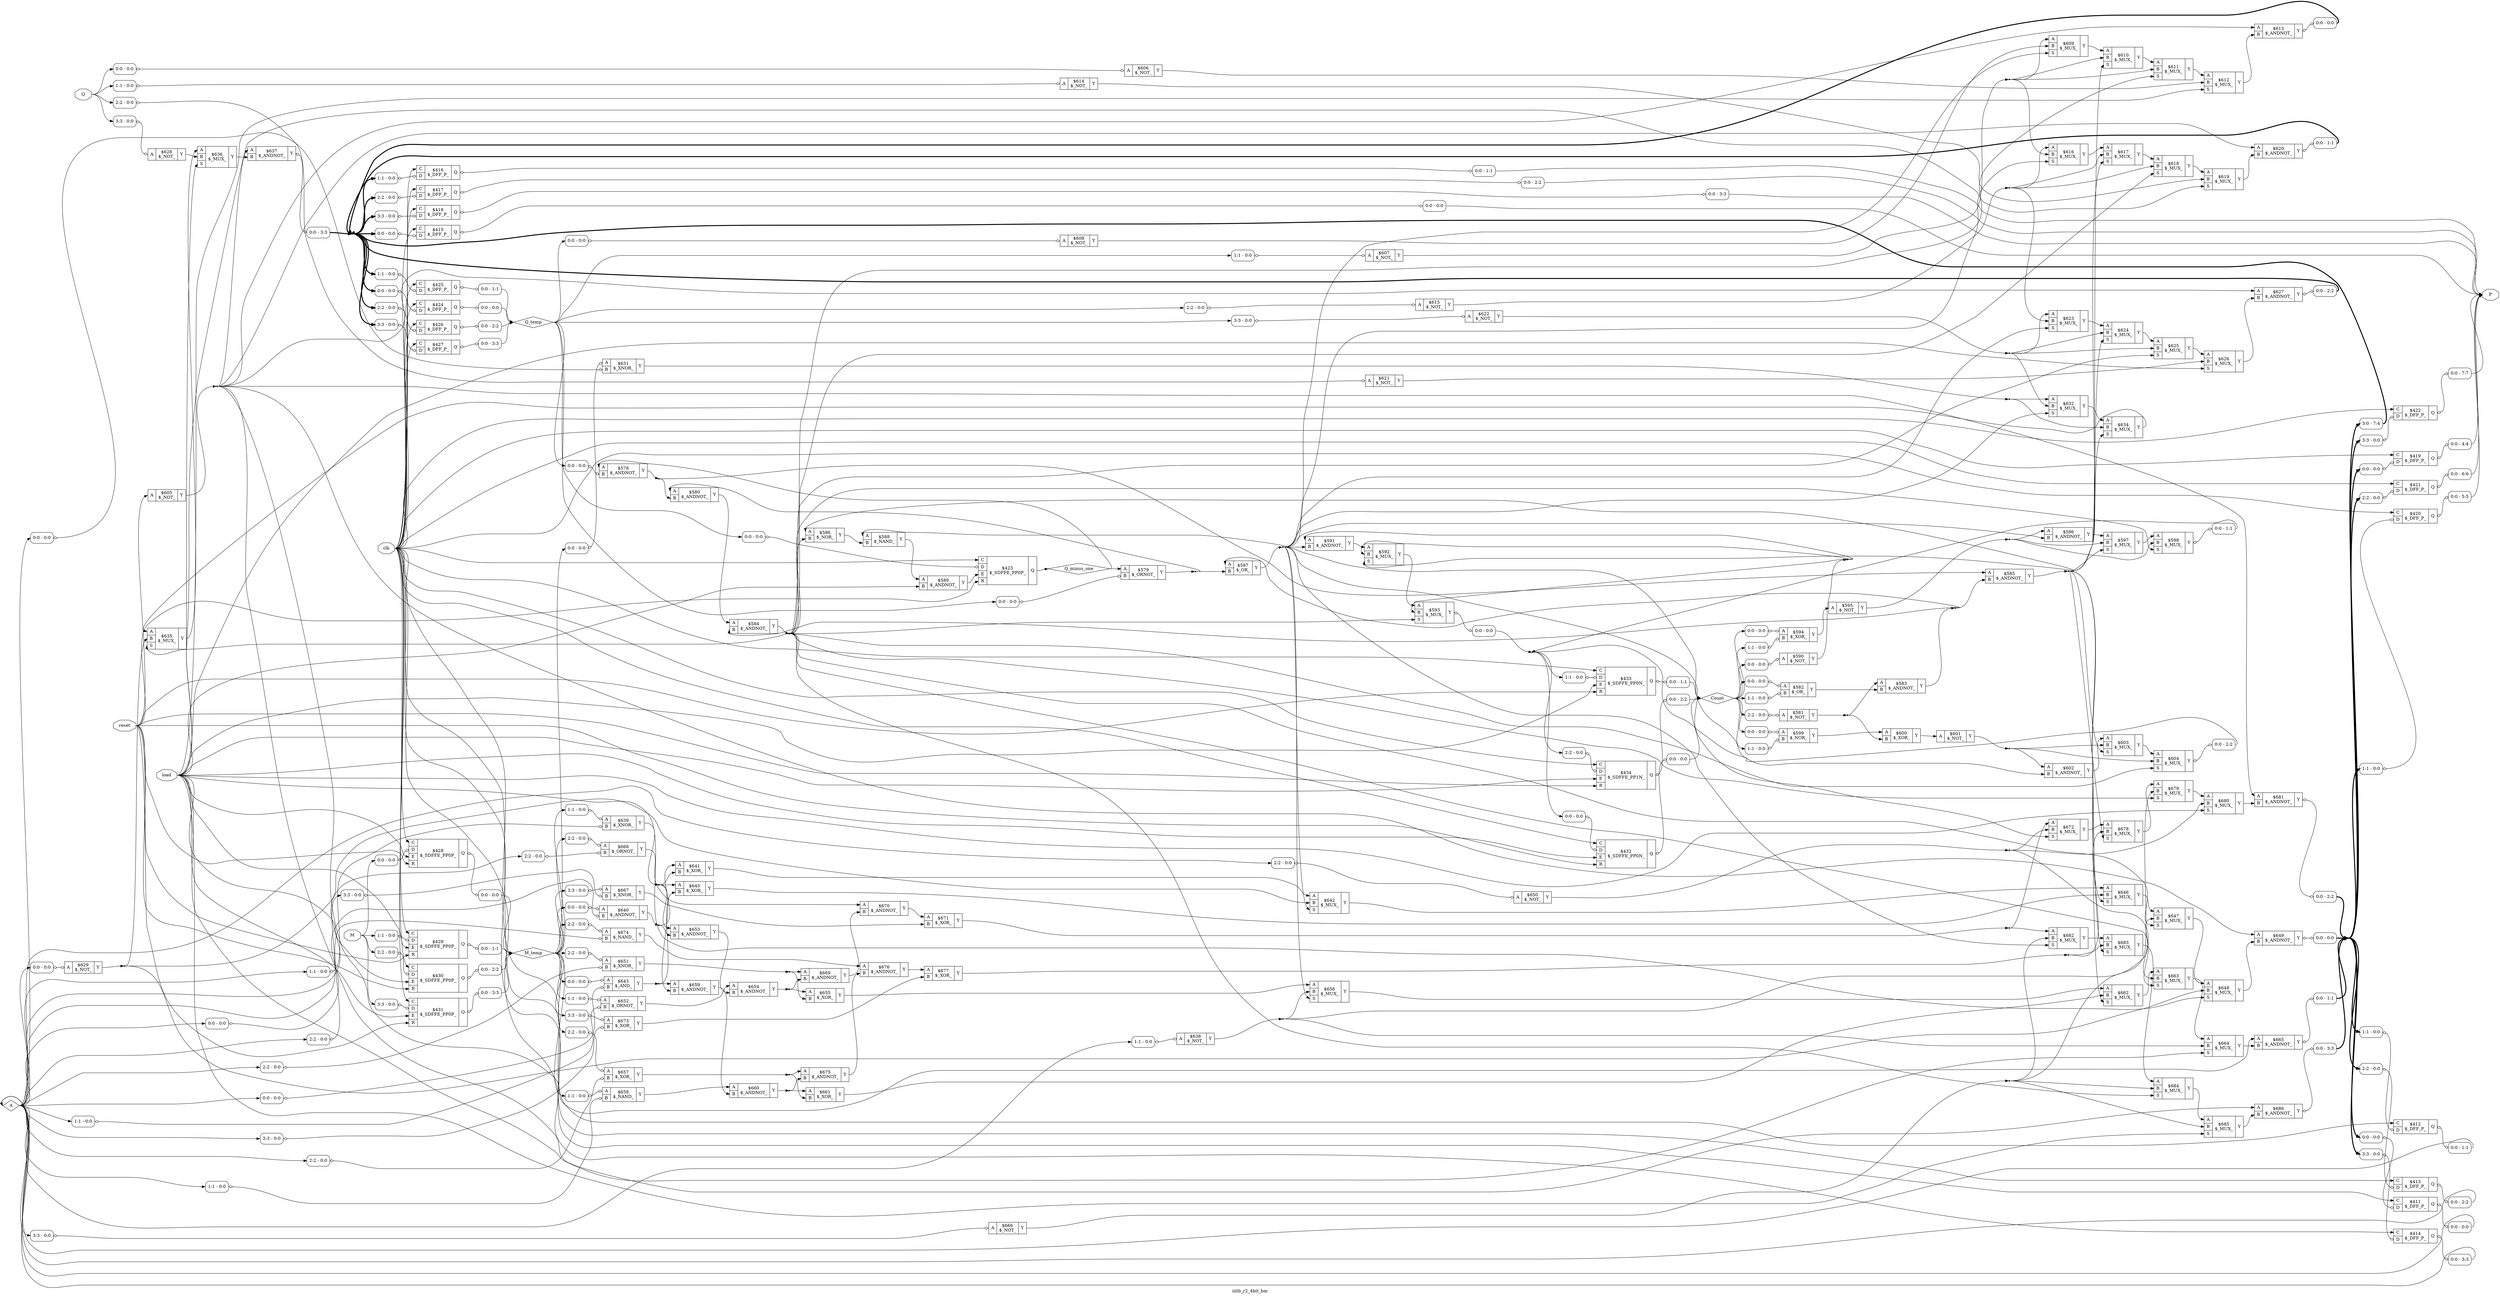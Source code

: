 digraph "iiitb_r2_4bit_bm" {
label="iiitb_r2_4bit_bm";
rankdir="LR";
remincross=true;
n99 [ shape=diamond, label="A", color="black", fontcolor="black" ];
n100 [ shape=diamond, label="Count", color="black", fontcolor="black" ];
n101 [ shape=octagon, label="M", color="black", fontcolor="black" ];
n102 [ shape=diamond, label="M_temp", color="black", fontcolor="black" ];
n103 [ shape=octagon, label="P", color="black", fontcolor="black" ];
n104 [ shape=octagon, label="Q", color="black", fontcolor="black" ];
n105 [ shape=diamond, label="Q_minus_one", color="black", fontcolor="black" ];
n106 [ shape=diamond, label="Q_temp", color="black", fontcolor="black" ];
n107 [ shape=octagon, label="clk", color="black", fontcolor="black" ];
n108 [ shape=octagon, label="load", color="black", fontcolor="black" ];
n109 [ shape=octagon, label="reset", color="black", fontcolor="black" ];
c112 [ shape=record, label="{{<p99> A|<p110> B}|$578\n$_ANDNOT_|{<p111> Y}}" ];
x0 [ shape=record, style=rounded, label="<s0> 0:0 - 0:0 " ];
x0:e -> c112:p110:w [arrowhead=odiamond, arrowtail=odiamond, dir=both, color="black", label=""];
c113 [ shape=record, label="{{<p99> A|<p110> B}|$579\n$_ORNOT_|{<p111> Y}}" ];
x1 [ shape=record, style=rounded, label="<s0> 0:0 - 0:0 " ];
x1:e -> c113:p110:w [arrowhead=odiamond, arrowtail=odiamond, dir=both, color="black", label=""];
c114 [ shape=record, label="{{<p99> A|<p110> B}|$580\n$_ANDNOT_|{<p111> Y}}" ];
c115 [ shape=record, label="{{<p99> A}|$581\n$_NOT_|{<p111> Y}}" ];
x2 [ shape=record, style=rounded, label="<s0> 2:2 - 0:0 " ];
x2:e -> c115:p99:w [arrowhead=odiamond, arrowtail=odiamond, dir=both, color="black", label=""];
c116 [ shape=record, label="{{<p99> A|<p110> B}|$582\n$_OR_|{<p111> Y}}" ];
x3 [ shape=record, style=rounded, label="<s0> 0:0 - 0:0 " ];
x3:e -> c116:p99:w [arrowhead=odiamond, arrowtail=odiamond, dir=both, color="black", label=""];
x4 [ shape=record, style=rounded, label="<s0> 1:1 - 0:0 " ];
x4:e -> c116:p110:w [arrowhead=odiamond, arrowtail=odiamond, dir=both, color="black", label=""];
c117 [ shape=record, label="{{<p99> A|<p110> B}|$583\n$_ANDNOT_|{<p111> Y}}" ];
c118 [ shape=record, label="{{<p99> A|<p110> B}|$584\n$_ANDNOT_|{<p111> Y}}" ];
c119 [ shape=record, label="{{<p99> A|<p110> B}|$585\n$_ANDNOT_|{<p111> Y}}" ];
c120 [ shape=record, label="{{<p99> A|<p110> B}|$586\n$_NOR_|{<p111> Y}}" ];
c121 [ shape=record, label="{{<p99> A|<p110> B}|$587\n$_OR_|{<p111> Y}}" ];
c122 [ shape=record, label="{{<p99> A|<p110> B}|$588\n$_NAND_|{<p111> Y}}" ];
c123 [ shape=record, label="{{<p99> A|<p110> B}|$589\n$_ANDNOT_|{<p111> Y}}" ];
c124 [ shape=record, label="{{<p99> A}|$590\n$_NOT_|{<p111> Y}}" ];
x5 [ shape=record, style=rounded, label="<s0> 0:0 - 0:0 " ];
x5:e -> c124:p99:w [arrowhead=odiamond, arrowtail=odiamond, dir=both, color="black", label=""];
c125 [ shape=record, label="{{<p99> A|<p110> B}|$591\n$_ANDNOT_|{<p111> Y}}" ];
c127 [ shape=record, label="{{<p99> A|<p110> B|<p126> S}|$592\n$_MUX_|{<p111> Y}}" ];
c128 [ shape=record, label="{{<p99> A|<p110> B|<p126> S}|$593\n$_MUX_|{<p111> Y}}" ];
x6 [ shape=record, style=rounded, label="<s0> 0:0 - 0:0 " ];
c128:p111:e -> x6:w [arrowhead=odiamond, arrowtail=odiamond, dir=both, color="black", label=""];
c129 [ shape=record, label="{{<p99> A|<p110> B}|$594\n$_XOR_|{<p111> Y}}" ];
x7 [ shape=record, style=rounded, label="<s0> 0:0 - 0:0 " ];
x7:e -> c129:p99:w [arrowhead=odiamond, arrowtail=odiamond, dir=both, color="black", label=""];
x8 [ shape=record, style=rounded, label="<s0> 1:1 - 0:0 " ];
x8:e -> c129:p110:w [arrowhead=odiamond, arrowtail=odiamond, dir=both, color="black", label=""];
c130 [ shape=record, label="{{<p99> A}|$595\n$_NOT_|{<p111> Y}}" ];
c131 [ shape=record, label="{{<p99> A|<p110> B}|$596\n$_ANDNOT_|{<p111> Y}}" ];
c132 [ shape=record, label="{{<p99> A|<p110> B|<p126> S}|$597\n$_MUX_|{<p111> Y}}" ];
c133 [ shape=record, label="{{<p99> A|<p110> B|<p126> S}|$598\n$_MUX_|{<p111> Y}}" ];
x9 [ shape=record, style=rounded, label="<s0> 0:0 - 1:1 " ];
c133:p111:e -> x9:w [arrowhead=odiamond, arrowtail=odiamond, dir=both, color="black", label=""];
c134 [ shape=record, label="{{<p99> A|<p110> B}|$599\n$_NOR_|{<p111> Y}}" ];
x10 [ shape=record, style=rounded, label="<s0> 0:0 - 0:0 " ];
x10:e -> c134:p99:w [arrowhead=odiamond, arrowtail=odiamond, dir=both, color="black", label=""];
x11 [ shape=record, style=rounded, label="<s0> 1:1 - 0:0 " ];
x11:e -> c134:p110:w [arrowhead=odiamond, arrowtail=odiamond, dir=both, color="black", label=""];
c135 [ shape=record, label="{{<p99> A|<p110> B}|$600\n$_XOR_|{<p111> Y}}" ];
c136 [ shape=record, label="{{<p99> A}|$601\n$_NOT_|{<p111> Y}}" ];
c137 [ shape=record, label="{{<p99> A|<p110> B}|$602\n$_ANDNOT_|{<p111> Y}}" ];
c138 [ shape=record, label="{{<p99> A|<p110> B|<p126> S}|$603\n$_MUX_|{<p111> Y}}" ];
c139 [ shape=record, label="{{<p99> A|<p110> B|<p126> S}|$604\n$_MUX_|{<p111> Y}}" ];
x12 [ shape=record, style=rounded, label="<s0> 0:0 - 2:2 " ];
c139:p111:e -> x12:w [arrowhead=odiamond, arrowtail=odiamond, dir=both, color="black", label=""];
c140 [ shape=record, label="{{<p99> A}|$605\n$_NOT_|{<p111> Y}}" ];
c141 [ shape=record, label="{{<p99> A}|$606\n$_NOT_|{<p111> Y}}" ];
x13 [ shape=record, style=rounded, label="<s0> 0:0 - 0:0 " ];
x13:e -> c141:p99:w [arrowhead=odiamond, arrowtail=odiamond, dir=both, color="black", label=""];
c142 [ shape=record, label="{{<p99> A}|$607\n$_NOT_|{<p111> Y}}" ];
x14 [ shape=record, style=rounded, label="<s0> 1:1 - 0:0 " ];
x14:e -> c142:p99:w [arrowhead=odiamond, arrowtail=odiamond, dir=both, color="black", label=""];
c143 [ shape=record, label="{{<p99> A}|$608\n$_NOT_|{<p111> Y}}" ];
x15 [ shape=record, style=rounded, label="<s0> 0:0 - 0:0 " ];
x15:e -> c143:p99:w [arrowhead=odiamond, arrowtail=odiamond, dir=both, color="black", label=""];
c144 [ shape=record, label="{{<p99> A|<p110> B|<p126> S}|$609\n$_MUX_|{<p111> Y}}" ];
c145 [ shape=record, label="{{<p99> A|<p110> B|<p126> S}|$610\n$_MUX_|{<p111> Y}}" ];
c146 [ shape=record, label="{{<p99> A|<p110> B|<p126> S}|$611\n$_MUX_|{<p111> Y}}" ];
c147 [ shape=record, label="{{<p99> A|<p110> B|<p126> S}|$612\n$_MUX_|{<p111> Y}}" ];
c148 [ shape=record, label="{{<p99> A|<p110> B}|$613\n$_ANDNOT_|{<p111> Y}}" ];
x16 [ shape=record, style=rounded, label="<s0> 0:0 - 0:0 " ];
c148:p111:e -> x16:w [arrowhead=odiamond, arrowtail=odiamond, dir=both, color="black", label=""];
c149 [ shape=record, label="{{<p99> A}|$614\n$_NOT_|{<p111> Y}}" ];
x17 [ shape=record, style=rounded, label="<s0> 1:1 - 0:0 " ];
x17:e -> c149:p99:w [arrowhead=odiamond, arrowtail=odiamond, dir=both, color="black", label=""];
c150 [ shape=record, label="{{<p99> A}|$615\n$_NOT_|{<p111> Y}}" ];
x18 [ shape=record, style=rounded, label="<s0> 2:2 - 0:0 " ];
x18:e -> c150:p99:w [arrowhead=odiamond, arrowtail=odiamond, dir=both, color="black", label=""];
c151 [ shape=record, label="{{<p99> A|<p110> B|<p126> S}|$616\n$_MUX_|{<p111> Y}}" ];
c152 [ shape=record, label="{{<p99> A|<p110> B|<p126> S}|$617\n$_MUX_|{<p111> Y}}" ];
c153 [ shape=record, label="{{<p99> A|<p110> B|<p126> S}|$618\n$_MUX_|{<p111> Y}}" ];
c154 [ shape=record, label="{{<p99> A|<p110> B|<p126> S}|$619\n$_MUX_|{<p111> Y}}" ];
c155 [ shape=record, label="{{<p99> A|<p110> B}|$620\n$_ANDNOT_|{<p111> Y}}" ];
x19 [ shape=record, style=rounded, label="<s0> 0:0 - 1:1 " ];
c155:p111:e -> x19:w [arrowhead=odiamond, arrowtail=odiamond, dir=both, color="black", label=""];
c156 [ shape=record, label="{{<p99> A}|$621\n$_NOT_|{<p111> Y}}" ];
x20 [ shape=record, style=rounded, label="<s0> 2:2 - 0:0 " ];
x20:e -> c156:p99:w [arrowhead=odiamond, arrowtail=odiamond, dir=both, color="black", label=""];
c157 [ shape=record, label="{{<p99> A}|$622\n$_NOT_|{<p111> Y}}" ];
x21 [ shape=record, style=rounded, label="<s0> 3:3 - 0:0 " ];
x21:e -> c157:p99:w [arrowhead=odiamond, arrowtail=odiamond, dir=both, color="black", label=""];
c158 [ shape=record, label="{{<p99> A|<p110> B|<p126> S}|$623\n$_MUX_|{<p111> Y}}" ];
c159 [ shape=record, label="{{<p99> A|<p110> B|<p126> S}|$624\n$_MUX_|{<p111> Y}}" ];
c160 [ shape=record, label="{{<p99> A|<p110> B|<p126> S}|$625\n$_MUX_|{<p111> Y}}" ];
c161 [ shape=record, label="{{<p99> A|<p110> B|<p126> S}|$626\n$_MUX_|{<p111> Y}}" ];
c162 [ shape=record, label="{{<p99> A|<p110> B}|$627\n$_ANDNOT_|{<p111> Y}}" ];
x22 [ shape=record, style=rounded, label="<s0> 0:0 - 2:2 " ];
c162:p111:e -> x22:w [arrowhead=odiamond, arrowtail=odiamond, dir=both, color="black", label=""];
c163 [ shape=record, label="{{<p99> A}|$628\n$_NOT_|{<p111> Y}}" ];
x23 [ shape=record, style=rounded, label="<s0> 3:3 - 0:0 " ];
x23:e -> c163:p99:w [arrowhead=odiamond, arrowtail=odiamond, dir=both, color="black", label=""];
c164 [ shape=record, label="{{<p99> A}|$629\n$_NOT_|{<p111> Y}}" ];
x24 [ shape=record, style=rounded, label="<s0> 0:0 - 0:0 " ];
x24:e -> c164:p99:w [arrowhead=odiamond, arrowtail=odiamond, dir=both, color="black", label=""];
c165 [ shape=record, label="{{<p99> A|<p110> B}|$631\n$_XNOR_|{<p111> Y}}" ];
x25 [ shape=record, style=rounded, label="<s0> 0:0 - 0:0 " ];
x25:e -> c165:p99:w [arrowhead=odiamond, arrowtail=odiamond, dir=both, color="black", label=""];
x26 [ shape=record, style=rounded, label="<s0> 0:0 - 0:0 " ];
x26:e -> c165:p110:w [arrowhead=odiamond, arrowtail=odiamond, dir=both, color="black", label=""];
c166 [ shape=record, label="{{<p99> A|<p110> B|<p126> S}|$632\n$_MUX_|{<p111> Y}}" ];
c167 [ shape=record, label="{{<p99> A|<p110> B|<p126> S}|$634\n$_MUX_|{<p111> Y}}" ];
c168 [ shape=record, label="{{<p99> A|<p110> B|<p126> S}|$635\n$_MUX_|{<p111> Y}}" ];
c169 [ shape=record, label="{{<p99> A|<p110> B|<p126> S}|$636\n$_MUX_|{<p111> Y}}" ];
c170 [ shape=record, label="{{<p99> A|<p110> B}|$637\n$_ANDNOT_|{<p111> Y}}" ];
x27 [ shape=record, style=rounded, label="<s0> 0:0 - 3:3 " ];
c170:p111:e -> x27:w [arrowhead=odiamond, arrowtail=odiamond, dir=both, color="black", label=""];
c171 [ shape=record, label="{{<p99> A}|$638\n$_NOT_|{<p111> Y}}" ];
x28 [ shape=record, style=rounded, label="<s0> 1:1 - 0:0 " ];
x28:e -> c171:p99:w [arrowhead=odiamond, arrowtail=odiamond, dir=both, color="black", label=""];
c172 [ shape=record, label="{{<p99> A|<p110> B}|$639\n$_XNOR_|{<p111> Y}}" ];
x29 [ shape=record, style=rounded, label="<s0> 1:1 - 0:0 " ];
x29:e -> c172:p99:w [arrowhead=odiamond, arrowtail=odiamond, dir=both, color="black", label=""];
x30 [ shape=record, style=rounded, label="<s0> 1:1 - 0:0 " ];
x30:e -> c172:p110:w [arrowhead=odiamond, arrowtail=odiamond, dir=both, color="black", label=""];
c173 [ shape=record, label="{{<p99> A|<p110> B}|$640\n$_ANDNOT_|{<p111> Y}}" ];
x31 [ shape=record, style=rounded, label="<s0> 0:0 - 0:0 " ];
x31:e -> c173:p99:w [arrowhead=odiamond, arrowtail=odiamond, dir=both, color="black", label=""];
x32 [ shape=record, style=rounded, label="<s0> 0:0 - 0:0 " ];
x32:e -> c173:p110:w [arrowhead=odiamond, arrowtail=odiamond, dir=both, color="black", label=""];
c174 [ shape=record, label="{{<p99> A|<p110> B}|$641\n$_XOR_|{<p111> Y}}" ];
c175 [ shape=record, label="{{<p99> A|<p110> B|<p126> S}|$642\n$_MUX_|{<p111> Y}}" ];
c176 [ shape=record, label="{{<p99> A|<p110> B}|$643\n$_AND_|{<p111> Y}}" ];
x33 [ shape=record, style=rounded, label="<s0> 0:0 - 0:0 " ];
x33:e -> c176:p99:w [arrowhead=odiamond, arrowtail=odiamond, dir=both, color="black", label=""];
x34 [ shape=record, style=rounded, label="<s0> 0:0 - 0:0 " ];
x34:e -> c176:p110:w [arrowhead=odiamond, arrowtail=odiamond, dir=both, color="black", label=""];
c177 [ shape=record, label="{{<p99> A|<p110> B}|$645\n$_XOR_|{<p111> Y}}" ];
c178 [ shape=record, label="{{<p99> A|<p110> B|<p126> S}|$646\n$_MUX_|{<p111> Y}}" ];
c179 [ shape=record, label="{{<p99> A|<p110> B|<p126> S}|$647\n$_MUX_|{<p111> Y}}" ];
c180 [ shape=record, label="{{<p99> A|<p110> B|<p126> S}|$648\n$_MUX_|{<p111> Y}}" ];
c181 [ shape=record, label="{{<p99> A|<p110> B}|$649\n$_ANDNOT_|{<p111> Y}}" ];
x35 [ shape=record, style=rounded, label="<s0> 0:0 - 0:0 " ];
c181:p111:e -> x35:w [arrowhead=odiamond, arrowtail=odiamond, dir=both, color="black", label=""];
c182 [ shape=record, label="{{<p99> A}|$650\n$_NOT_|{<p111> Y}}" ];
x36 [ shape=record, style=rounded, label="<s0> 2:2 - 0:0 " ];
x36:e -> c182:p99:w [arrowhead=odiamond, arrowtail=odiamond, dir=both, color="black", label=""];
c183 [ shape=record, label="{{<p99> A|<p110> B}|$651\n$_XNOR_|{<p111> Y}}" ];
x37 [ shape=record, style=rounded, label="<s0> 2:2 - 0:0 " ];
x37:e -> c183:p99:w [arrowhead=odiamond, arrowtail=odiamond, dir=both, color="black", label=""];
x38 [ shape=record, style=rounded, label="<s0> 2:2 - 0:0 " ];
x38:e -> c183:p110:w [arrowhead=odiamond, arrowtail=odiamond, dir=both, color="black", label=""];
c184 [ shape=record, label="{{<p99> A|<p110> B}|$652\n$_ORNOT_|{<p111> Y}}" ];
x39 [ shape=record, style=rounded, label="<s0> 1:1 - 0:0 " ];
x39:e -> c184:p99:w [arrowhead=odiamond, arrowtail=odiamond, dir=both, color="black", label=""];
x40 [ shape=record, style=rounded, label="<s0> 1:1 - 0:0 " ];
x40:e -> c184:p110:w [arrowhead=odiamond, arrowtail=odiamond, dir=both, color="black", label=""];
c185 [ shape=record, label="{{<p99> A|<p110> B}|$653\n$_ANDNOT_|{<p111> Y}}" ];
c186 [ shape=record, label="{{<p99> A|<p110> B}|$654\n$_ANDNOT_|{<p111> Y}}" ];
c187 [ shape=record, label="{{<p99> A|<p110> B}|$655\n$_XOR_|{<p111> Y}}" ];
c188 [ shape=record, label="{{<p99> A|<p110> B|<p126> S}|$656\n$_MUX_|{<p111> Y}}" ];
c189 [ shape=record, label="{{<p99> A|<p110> B}|$657\n$_XOR_|{<p111> Y}}" ];
x41 [ shape=record, style=rounded, label="<s0> 2:2 - 0:0 " ];
x41:e -> c189:p99:w [arrowhead=odiamond, arrowtail=odiamond, dir=both, color="black", label=""];
x42 [ shape=record, style=rounded, label="<s0> 2:2 - 0:0 " ];
x42:e -> c189:p110:w [arrowhead=odiamond, arrowtail=odiamond, dir=both, color="black", label=""];
c190 [ shape=record, label="{{<p99> A|<p110> B}|$658\n$_NAND_|{<p111> Y}}" ];
x43 [ shape=record, style=rounded, label="<s0> 1:1 - 0:0 " ];
x43:e -> c190:p99:w [arrowhead=odiamond, arrowtail=odiamond, dir=both, color="black", label=""];
x44 [ shape=record, style=rounded, label="<s0> 1:1 - 0:0 " ];
x44:e -> c190:p110:w [arrowhead=odiamond, arrowtail=odiamond, dir=both, color="black", label=""];
c191 [ shape=record, label="{{<p99> A|<p110> B}|$659\n$_ANDNOT_|{<p111> Y}}" ];
c192 [ shape=record, label="{{<p99> A|<p110> B}|$660\n$_ANDNOT_|{<p111> Y}}" ];
c193 [ shape=record, label="{{<p99> A|<p110> B}|$661\n$_XOR_|{<p111> Y}}" ];
c194 [ shape=record, label="{{<p99> A|<p110> B|<p126> S}|$662\n$_MUX_|{<p111> Y}}" ];
c195 [ shape=record, label="{{<p99> A|<p110> B|<p126> S}|$663\n$_MUX_|{<p111> Y}}" ];
c196 [ shape=record, label="{{<p99> A|<p110> B|<p126> S}|$664\n$_MUX_|{<p111> Y}}" ];
c197 [ shape=record, label="{{<p99> A|<p110> B}|$665\n$_ANDNOT_|{<p111> Y}}" ];
x45 [ shape=record, style=rounded, label="<s0> 0:0 - 1:1 " ];
c197:p111:e -> x45:w [arrowhead=odiamond, arrowtail=odiamond, dir=both, color="black", label=""];
c198 [ shape=record, label="{{<p99> A}|$666\n$_NOT_|{<p111> Y}}" ];
x46 [ shape=record, style=rounded, label="<s0> 3:3 - 0:0 " ];
x46:e -> c198:p99:w [arrowhead=odiamond, arrowtail=odiamond, dir=both, color="black", label=""];
c199 [ shape=record, label="{{<p99> A|<p110> B}|$667\n$_XNOR_|{<p111> Y}}" ];
x47 [ shape=record, style=rounded, label="<s0> 3:3 - 0:0 " ];
x47:e -> c199:p99:w [arrowhead=odiamond, arrowtail=odiamond, dir=both, color="black", label=""];
x48 [ shape=record, style=rounded, label="<s0> 3:3 - 0:0 " ];
x48:e -> c199:p110:w [arrowhead=odiamond, arrowtail=odiamond, dir=both, color="black", label=""];
c200 [ shape=record, label="{{<p99> A|<p110> B}|$668\n$_ORNOT_|{<p111> Y}}" ];
x49 [ shape=record, style=rounded, label="<s0> 2:2 - 0:0 " ];
x49:e -> c200:p99:w [arrowhead=odiamond, arrowtail=odiamond, dir=both, color="black", label=""];
x50 [ shape=record, style=rounded, label="<s0> 2:2 - 0:0 " ];
x50:e -> c200:p110:w [arrowhead=odiamond, arrowtail=odiamond, dir=both, color="black", label=""];
c201 [ shape=record, label="{{<p99> A|<p110> B}|$669\n$_ANDNOT_|{<p111> Y}}" ];
c202 [ shape=record, label="{{<p99> A|<p110> B}|$670\n$_ANDNOT_|{<p111> Y}}" ];
c203 [ shape=record, label="{{<p99> A|<p110> B}|$671\n$_XOR_|{<p111> Y}}" ];
c204 [ shape=record, label="{{<p99> A|<p110> B|<p126> S}|$672\n$_MUX_|{<p111> Y}}" ];
c205 [ shape=record, label="{{<p99> A|<p110> B}|$673\n$_XOR_|{<p111> Y}}" ];
x51 [ shape=record, style=rounded, label="<s0> 3:3 - 0:0 " ];
x51:e -> c205:p99:w [arrowhead=odiamond, arrowtail=odiamond, dir=both, color="black", label=""];
x52 [ shape=record, style=rounded, label="<s0> 3:3 - 0:0 " ];
x52:e -> c205:p110:w [arrowhead=odiamond, arrowtail=odiamond, dir=both, color="black", label=""];
c206 [ shape=record, label="{{<p99> A|<p110> B}|$674\n$_NAND_|{<p111> Y}}" ];
x53 [ shape=record, style=rounded, label="<s0> 2:2 - 0:0 " ];
x53:e -> c206:p99:w [arrowhead=odiamond, arrowtail=odiamond, dir=both, color="black", label=""];
x54 [ shape=record, style=rounded, label="<s0> 2:2 - 0:0 " ];
x54:e -> c206:p110:w [arrowhead=odiamond, arrowtail=odiamond, dir=both, color="black", label=""];
c207 [ shape=record, label="{{<p99> A|<p110> B}|$675\n$_ANDNOT_|{<p111> Y}}" ];
c208 [ shape=record, label="{{<p99> A|<p110> B}|$676\n$_ANDNOT_|{<p111> Y}}" ];
c209 [ shape=record, label="{{<p99> A|<p110> B}|$677\n$_XOR_|{<p111> Y}}" ];
c210 [ shape=record, label="{{<p99> A|<p110> B|<p126> S}|$678\n$_MUX_|{<p111> Y}}" ];
c211 [ shape=record, label="{{<p99> A|<p110> B|<p126> S}|$679\n$_MUX_|{<p111> Y}}" ];
c212 [ shape=record, label="{{<p99> A|<p110> B|<p126> S}|$680\n$_MUX_|{<p111> Y}}" ];
c213 [ shape=record, label="{{<p99> A|<p110> B}|$681\n$_ANDNOT_|{<p111> Y}}" ];
x55 [ shape=record, style=rounded, label="<s0> 0:0 - 2:2 " ];
c213:p111:e -> x55:w [arrowhead=odiamond, arrowtail=odiamond, dir=both, color="black", label=""];
c214 [ shape=record, label="{{<p99> A|<p110> B|<p126> S}|$682\n$_MUX_|{<p111> Y}}" ];
c215 [ shape=record, label="{{<p99> A|<p110> B|<p126> S}|$683\n$_MUX_|{<p111> Y}}" ];
c216 [ shape=record, label="{{<p99> A|<p110> B|<p126> S}|$684\n$_MUX_|{<p111> Y}}" ];
c217 [ shape=record, label="{{<p99> A|<p110> B|<p126> S}|$685\n$_MUX_|{<p111> Y}}" ];
c218 [ shape=record, label="{{<p99> A|<p110> B}|$686\n$_ANDNOT_|{<p111> Y}}" ];
x56 [ shape=record, style=rounded, label="<s0> 0:0 - 3:3 " ];
c218:p111:e -> x56:w [arrowhead=odiamond, arrowtail=odiamond, dir=both, color="black", label=""];
c221 [ shape=record, label="{{<p219> C|<p220> D}|$411\n$_DFF_P_|{<p104> Q}}" ];
x57 [ shape=record, style=rounded, label="<s0> 0:0 - 0:0 " ];
x57:e -> c221:p220:w [arrowhead=odiamond, arrowtail=odiamond, dir=both, color="black", label=""];
x58 [ shape=record, style=rounded, label="<s0> 0:0 - 0:0 " ];
c221:p104:e -> x58:w [arrowhead=odiamond, arrowtail=odiamond, dir=both, color="black", label=""];
c222 [ shape=record, label="{{<p219> C|<p220> D}|$412\n$_DFF_P_|{<p104> Q}}" ];
x59 [ shape=record, style=rounded, label="<s0> 1:1 - 0:0 " ];
x59:e -> c222:p220:w [arrowhead=odiamond, arrowtail=odiamond, dir=both, color="black", label=""];
x60 [ shape=record, style=rounded, label="<s0> 0:0 - 1:1 " ];
c222:p104:e -> x60:w [arrowhead=odiamond, arrowtail=odiamond, dir=both, color="black", label=""];
c223 [ shape=record, label="{{<p219> C|<p220> D}|$413\n$_DFF_P_|{<p104> Q}}" ];
x61 [ shape=record, style=rounded, label="<s0> 2:2 - 0:0 " ];
x61:e -> c223:p220:w [arrowhead=odiamond, arrowtail=odiamond, dir=both, color="black", label=""];
x62 [ shape=record, style=rounded, label="<s0> 0:0 - 2:2 " ];
c223:p104:e -> x62:w [arrowhead=odiamond, arrowtail=odiamond, dir=both, color="black", label=""];
c224 [ shape=record, label="{{<p219> C|<p220> D}|$414\n$_DFF_P_|{<p104> Q}}" ];
x63 [ shape=record, style=rounded, label="<s0> 3:3 - 0:0 " ];
x63:e -> c224:p220:w [arrowhead=odiamond, arrowtail=odiamond, dir=both, color="black", label=""];
x64 [ shape=record, style=rounded, label="<s0> 0:0 - 3:3 " ];
c224:p104:e -> x64:w [arrowhead=odiamond, arrowtail=odiamond, dir=both, color="black", label=""];
c225 [ shape=record, label="{{<p219> C|<p220> D}|$415\n$_DFF_P_|{<p104> Q}}" ];
x65 [ shape=record, style=rounded, label="<s0> 0:0 - 0:0 " ];
x65:e -> c225:p220:w [arrowhead=odiamond, arrowtail=odiamond, dir=both, color="black", label=""];
x66 [ shape=record, style=rounded, label="<s0> 0:0 - 0:0 " ];
c225:p104:e -> x66:w [arrowhead=odiamond, arrowtail=odiamond, dir=both, color="black", label=""];
c226 [ shape=record, label="{{<p219> C|<p220> D}|$416\n$_DFF_P_|{<p104> Q}}" ];
x67 [ shape=record, style=rounded, label="<s0> 1:1 - 0:0 " ];
x67:e -> c226:p220:w [arrowhead=odiamond, arrowtail=odiamond, dir=both, color="black", label=""];
x68 [ shape=record, style=rounded, label="<s0> 0:0 - 1:1 " ];
c226:p104:e -> x68:w [arrowhead=odiamond, arrowtail=odiamond, dir=both, color="black", label=""];
c227 [ shape=record, label="{{<p219> C|<p220> D}|$417\n$_DFF_P_|{<p104> Q}}" ];
x69 [ shape=record, style=rounded, label="<s0> 2:2 - 0:0 " ];
x69:e -> c227:p220:w [arrowhead=odiamond, arrowtail=odiamond, dir=both, color="black", label=""];
x70 [ shape=record, style=rounded, label="<s0> 0:0 - 2:2 " ];
c227:p104:e -> x70:w [arrowhead=odiamond, arrowtail=odiamond, dir=both, color="black", label=""];
c228 [ shape=record, label="{{<p219> C|<p220> D}|$418\n$_DFF_P_|{<p104> Q}}" ];
x71 [ shape=record, style=rounded, label="<s0> 3:3 - 0:0 " ];
x71:e -> c228:p220:w [arrowhead=odiamond, arrowtail=odiamond, dir=both, color="black", label=""];
x72 [ shape=record, style=rounded, label="<s0> 0:0 - 3:3 " ];
c228:p104:e -> x72:w [arrowhead=odiamond, arrowtail=odiamond, dir=both, color="black", label=""];
c229 [ shape=record, label="{{<p219> C|<p220> D}|$419\n$_DFF_P_|{<p104> Q}}" ];
x73 [ shape=record, style=rounded, label="<s0> 0:0 - 0:0 " ];
x73:e -> c229:p220:w [arrowhead=odiamond, arrowtail=odiamond, dir=both, color="black", label=""];
x74 [ shape=record, style=rounded, label="<s0> 0:0 - 4:4 " ];
c229:p104:e -> x74:w [arrowhead=odiamond, arrowtail=odiamond, dir=both, color="black", label=""];
c230 [ shape=record, label="{{<p219> C|<p220> D}|$420\n$_DFF_P_|{<p104> Q}}" ];
x75 [ shape=record, style=rounded, label="<s0> 1:1 - 0:0 " ];
x75:e -> c230:p220:w [arrowhead=odiamond, arrowtail=odiamond, dir=both, color="black", label=""];
x76 [ shape=record, style=rounded, label="<s0> 0:0 - 5:5 " ];
c230:p104:e -> x76:w [arrowhead=odiamond, arrowtail=odiamond, dir=both, color="black", label=""];
c231 [ shape=record, label="{{<p219> C|<p220> D}|$421\n$_DFF_P_|{<p104> Q}}" ];
x77 [ shape=record, style=rounded, label="<s0> 2:2 - 0:0 " ];
x77:e -> c231:p220:w [arrowhead=odiamond, arrowtail=odiamond, dir=both, color="black", label=""];
x78 [ shape=record, style=rounded, label="<s0> 0:0 - 6:6 " ];
c231:p104:e -> x78:w [arrowhead=odiamond, arrowtail=odiamond, dir=both, color="black", label=""];
c232 [ shape=record, label="{{<p219> C|<p220> D}|$422\n$_DFF_P_|{<p104> Q}}" ];
x79 [ shape=record, style=rounded, label="<s0> 3:3 - 0:0 " ];
x79:e -> c232:p220:w [arrowhead=odiamond, arrowtail=odiamond, dir=both, color="black", label=""];
x80 [ shape=record, style=rounded, label="<s0> 0:0 - 7:7 " ];
c232:p104:e -> x80:w [arrowhead=odiamond, arrowtail=odiamond, dir=both, color="black", label=""];
c235 [ shape=record, label="{{<p219> C|<p220> D|<p233> E|<p234> R}|$423\n$_SDFFE_PP0P_|{<p104> Q}}" ];
x81 [ shape=record, style=rounded, label="<s0> 0:0 - 0:0 " ];
x81:e -> c235:p220:w [arrowhead=odiamond, arrowtail=odiamond, dir=both, color="black", label=""];
c236 [ shape=record, label="{{<p219> C|<p220> D}|$424\n$_DFF_P_|{<p104> Q}}" ];
x82 [ shape=record, style=rounded, label="<s0> 0:0 - 0:0 " ];
x82:e -> c236:p220:w [arrowhead=odiamond, arrowtail=odiamond, dir=both, color="black", label=""];
x83 [ shape=record, style=rounded, label="<s0> 0:0 - 0:0 " ];
c236:p104:e -> x83:w [arrowhead=odiamond, arrowtail=odiamond, dir=both, color="black", label=""];
c237 [ shape=record, label="{{<p219> C|<p220> D}|$425\n$_DFF_P_|{<p104> Q}}" ];
x84 [ shape=record, style=rounded, label="<s0> 1:1 - 0:0 " ];
x84:e -> c237:p220:w [arrowhead=odiamond, arrowtail=odiamond, dir=both, color="black", label=""];
x85 [ shape=record, style=rounded, label="<s0> 0:0 - 1:1 " ];
c237:p104:e -> x85:w [arrowhead=odiamond, arrowtail=odiamond, dir=both, color="black", label=""];
c238 [ shape=record, label="{{<p219> C|<p220> D}|$426\n$_DFF_P_|{<p104> Q}}" ];
x86 [ shape=record, style=rounded, label="<s0> 2:2 - 0:0 " ];
x86:e -> c238:p220:w [arrowhead=odiamond, arrowtail=odiamond, dir=both, color="black", label=""];
x87 [ shape=record, style=rounded, label="<s0> 0:0 - 2:2 " ];
c238:p104:e -> x87:w [arrowhead=odiamond, arrowtail=odiamond, dir=both, color="black", label=""];
c239 [ shape=record, label="{{<p219> C|<p220> D}|$427\n$_DFF_P_|{<p104> Q}}" ];
x88 [ shape=record, style=rounded, label="<s0> 3:3 - 0:0 " ];
x88:e -> c239:p220:w [arrowhead=odiamond, arrowtail=odiamond, dir=both, color="black", label=""];
x89 [ shape=record, style=rounded, label="<s0> 0:0 - 3:3 " ];
c239:p104:e -> x89:w [arrowhead=odiamond, arrowtail=odiamond, dir=both, color="black", label=""];
c240 [ shape=record, label="{{<p219> C|<p220> D|<p233> E|<p234> R}|$428\n$_SDFFE_PP0P_|{<p104> Q}}" ];
x90 [ shape=record, style=rounded, label="<s0> 0:0 - 0:0 " ];
x90:e -> c240:p220:w [arrowhead=odiamond, arrowtail=odiamond, dir=both, color="black", label=""];
x91 [ shape=record, style=rounded, label="<s0> 0:0 - 0:0 " ];
c240:p104:e -> x91:w [arrowhead=odiamond, arrowtail=odiamond, dir=both, color="black", label=""];
c241 [ shape=record, label="{{<p219> C|<p220> D|<p233> E|<p234> R}|$429\n$_SDFFE_PP0P_|{<p104> Q}}" ];
x92 [ shape=record, style=rounded, label="<s0> 1:1 - 0:0 " ];
x92:e -> c241:p220:w [arrowhead=odiamond, arrowtail=odiamond, dir=both, color="black", label=""];
x93 [ shape=record, style=rounded, label="<s0> 0:0 - 1:1 " ];
c241:p104:e -> x93:w [arrowhead=odiamond, arrowtail=odiamond, dir=both, color="black", label=""];
c242 [ shape=record, label="{{<p219> C|<p220> D|<p233> E|<p234> R}|$430\n$_SDFFE_PP0P_|{<p104> Q}}" ];
x94 [ shape=record, style=rounded, label="<s0> 2:2 - 0:0 " ];
x94:e -> c242:p220:w [arrowhead=odiamond, arrowtail=odiamond, dir=both, color="black", label=""];
x95 [ shape=record, style=rounded, label="<s0> 0:0 - 2:2 " ];
c242:p104:e -> x95:w [arrowhead=odiamond, arrowtail=odiamond, dir=both, color="black", label=""];
c243 [ shape=record, label="{{<p219> C|<p220> D|<p233> E|<p234> R}|$431\n$_SDFFE_PP0P_|{<p104> Q}}" ];
x96 [ shape=record, style=rounded, label="<s0> 3:3 - 0:0 " ];
x96:e -> c243:p220:w [arrowhead=odiamond, arrowtail=odiamond, dir=both, color="black", label=""];
x97 [ shape=record, style=rounded, label="<s0> 0:0 - 3:3 " ];
c243:p104:e -> x97:w [arrowhead=odiamond, arrowtail=odiamond, dir=both, color="black", label=""];
c244 [ shape=record, label="{{<p219> C|<p220> D|<p233> E|<p234> R}|$432\n$_SDFFE_PP0N_|{<p104> Q}}" ];
x98 [ shape=record, style=rounded, label="<s0> 0:0 - 0:0 " ];
x98:e -> c244:p220:w [arrowhead=odiamond, arrowtail=odiamond, dir=both, color="black", label=""];
x99 [ shape=record, style=rounded, label="<s0> 0:0 - 0:0 " ];
c244:p104:e -> x99:w [arrowhead=odiamond, arrowtail=odiamond, dir=both, color="black", label=""];
c245 [ shape=record, label="{{<p219> C|<p220> D|<p233> E|<p234> R}|$433\n$_SDFFE_PP0N_|{<p104> Q}}" ];
x100 [ shape=record, style=rounded, label="<s0> 1:1 - 0:0 " ];
x100:e -> c245:p220:w [arrowhead=odiamond, arrowtail=odiamond, dir=both, color="black", label=""];
x101 [ shape=record, style=rounded, label="<s0> 0:0 - 1:1 " ];
c245:p104:e -> x101:w [arrowhead=odiamond, arrowtail=odiamond, dir=both, color="black", label=""];
c246 [ shape=record, label="{{<p219> C|<p220> D|<p233> E|<p234> R}|$434\n$_SDFFE_PP1N_|{<p104> Q}}" ];
x102 [ shape=record, style=rounded, label="<s0> 2:2 - 0:0 " ];
x102:e -> c246:p220:w [arrowhead=odiamond, arrowtail=odiamond, dir=both, color="black", label=""];
x103 [ shape=record, style=rounded, label="<s0> 0:0 - 2:2 " ];
c246:p104:e -> x103:w [arrowhead=odiamond, arrowtail=odiamond, dir=both, color="black", label=""];
x104 [ shape=record, style=rounded, label="<s0> 3:0 - 7:4 " ];
n1 [ shape=point ];
x35:s0:e -> n1:w [color="black", style="setlinewidth(3)", label=""];
x45:s0:e -> n1:w [color="black", style="setlinewidth(3)", label=""];
x55:s0:e -> n1:w [color="black", style="setlinewidth(3)", label=""];
x56:s0:e -> n1:w [color="black", style="setlinewidth(3)", label=""];
n1:e -> x104:w [color="black", style="setlinewidth(3)", label=""];
n1:e -> x57:s0:w [color="black", style="setlinewidth(3)", label=""];
n1:e -> x59:s0:w [color="black", style="setlinewidth(3)", label=""];
n1:e -> x61:s0:w [color="black", style="setlinewidth(3)", label=""];
n1:e -> x63:s0:w [color="black", style="setlinewidth(3)", label=""];
n1:e -> x73:s0:w [color="black", style="setlinewidth(3)", label=""];
n1:e -> x75:s0:w [color="black", style="setlinewidth(3)", label=""];
n1:e -> x77:s0:w [color="black", style="setlinewidth(3)", label=""];
n1:e -> x79:s0:w [color="black", style="setlinewidth(3)", label=""];
c180:p111:e -> c181:p110:w [color="black", label=""];
x101:s0:e -> n100:w [color="black", label=""];
x103:s0:e -> n100:w [color="black", label=""];
x99:s0:e -> n100:w [color="black", label=""];
n100:e -> x10:s0:w [color="black", label=""];
n100:e -> x11:s0:w [color="black", label=""];
n100:e -> x2:s0:w [color="black", label=""];
n100:e -> x3:s0:w [color="black", label=""];
n100:e -> x4:s0:w [color="black", label=""];
n100:e -> x5:s0:w [color="black", label=""];
n100:e -> x7:s0:w [color="black", label=""];
n100:e -> x8:s0:w [color="black", label=""];
n101:e -> x90:s0:w [color="black", label=""];
n101:e -> x92:s0:w [color="black", label=""];
n101:e -> x94:s0:w [color="black", label=""];
n101:e -> x96:s0:w [color="black", label=""];
x91:s0:e -> n102:w [color="black", label=""];
x93:s0:e -> n102:w [color="black", label=""];
x95:s0:e -> n102:w [color="black", label=""];
x97:s0:e -> n102:w [color="black", label=""];
n102:e -> x25:s0:w [color="black", label=""];
n102:e -> x29:s0:w [color="black", label=""];
n102:e -> x31:s0:w [color="black", label=""];
n102:e -> x33:s0:w [color="black", label=""];
n102:e -> x37:s0:w [color="black", label=""];
n102:e -> x39:s0:w [color="black", label=""];
n102:e -> x41:s0:w [color="black", label=""];
n102:e -> x43:s0:w [color="black", label=""];
n102:e -> x47:s0:w [color="black", label=""];
n102:e -> x49:s0:w [color="black", label=""];
n102:e -> x51:s0:w [color="black", label=""];
n102:e -> x53:s0:w [color="black", label=""];
x66:s0:e -> n103:w [color="black", label=""];
x68:s0:e -> n103:w [color="black", label=""];
x70:s0:e -> n103:w [color="black", label=""];
x72:s0:e -> n103:w [color="black", label=""];
x74:s0:e -> n103:w [color="black", label=""];
x76:s0:e -> n103:w [color="black", label=""];
x78:s0:e -> n103:w [color="black", label=""];
x80:s0:e -> n103:w [color="black", label=""];
n104:e -> x13:s0:w [color="black", label=""];
n104:e -> x17:s0:w [color="black", label=""];
n104:e -> x20:s0:w [color="black", label=""];
n104:e -> x23:s0:w [color="black", label=""];
c235:p104:e -> n105:w [color="black", label=""];
n105:e -> c112:p99:w [color="black", label=""];
n105:e -> c113:p99:w [color="black", label=""];
x83:s0:e -> n106:w [color="black", label=""];
x85:s0:e -> n106:w [color="black", label=""];
x87:s0:e -> n106:w [color="black", label=""];
x89:s0:e -> n106:w [color="black", label=""];
n106:e -> x0:s0:w [color="black", label=""];
n106:e -> x14:s0:w [color="black", label=""];
n106:e -> x15:s0:w [color="black", label=""];
n106:e -> x18:s0:w [color="black", label=""];
n106:e -> x1:s0:w [color="black", label=""];
n106:e -> x21:s0:w [color="black", label=""];
n106:e -> x81:s0:w [color="black", label=""];
n107:e -> c221:p219:w [color="black", label=""];
n107:e -> c222:p219:w [color="black", label=""];
n107:e -> c223:p219:w [color="black", label=""];
n107:e -> c224:p219:w [color="black", label=""];
n107:e -> c225:p219:w [color="black", label=""];
n107:e -> c226:p219:w [color="black", label=""];
n107:e -> c227:p219:w [color="black", label=""];
n107:e -> c228:p219:w [color="black", label=""];
n107:e -> c229:p219:w [color="black", label=""];
n107:e -> c230:p219:w [color="black", label=""];
n107:e -> c231:p219:w [color="black", label=""];
n107:e -> c232:p219:w [color="black", label=""];
n107:e -> c235:p219:w [color="black", label=""];
n107:e -> c236:p219:w [color="black", label=""];
n107:e -> c237:p219:w [color="black", label=""];
n107:e -> c238:p219:w [color="black", label=""];
n107:e -> c239:p219:w [color="black", label=""];
n107:e -> c240:p219:w [color="black", label=""];
n107:e -> c241:p219:w [color="black", label=""];
n107:e -> c242:p219:w [color="black", label=""];
n107:e -> c243:p219:w [color="black", label=""];
n107:e -> c244:p219:w [color="black", label=""];
n107:e -> c245:p219:w [color="black", label=""];
n107:e -> c246:p219:w [color="black", label=""];
n108:e -> c123:p110:w [color="black", label=""];
n108:e -> c147:p126:w [color="black", label=""];
n108:e -> c154:p126:w [color="black", label=""];
n108:e -> c161:p126:w [color="black", label=""];
n108:e -> c169:p126:w [color="black", label=""];
n108:e -> c180:p126:w [color="black", label=""];
n108:e -> c196:p126:w [color="black", label=""];
n108:e -> c212:p126:w [color="black", label=""];
n108:e -> c217:p126:w [color="black", label=""];
n108:e -> c240:p233:w [color="black", label=""];
n108:e -> c241:p233:w [color="black", label=""];
n108:e -> c242:p233:w [color="black", label=""];
n108:e -> c243:p233:w [color="black", label=""];
n108:e -> c244:p233:w [color="black", label=""];
n108:e -> c245:p233:w [color="black", label=""];
n108:e -> c246:p233:w [color="black", label=""];
n109:e -> c140:p99:w [color="black", label=""];
n109:e -> c235:p234:w [color="black", label=""];
n109:e -> c240:p234:w [color="black", label=""];
n109:e -> c241:p234:w [color="black", label=""];
n109:e -> c242:p234:w [color="black", label=""];
n109:e -> c243:p234:w [color="black", label=""];
n109:e -> c244:p234:w [color="black", label=""];
n109:e -> c245:p234:w [color="black", label=""];
n109:e -> c246:p234:w [color="black", label=""];
n11 [ shape=point ];
c182:p111:e -> n11:w [color="black", label=""];
n11:e -> c195:p110:w [color="black", label=""];
n11:e -> c204:p110:w [color="black", label=""];
n11:e -> c212:p110:w [color="black", label=""];
n12 [ shape=point ];
c183:p111:e -> n12:w [color="black", label=""];
n12:e -> c187:p110:w [color="black", label=""];
n12:e -> c201:p99:w [color="black", label=""];
c184:p111:e -> c186:p99:w [color="black", label=""];
c185:p111:e -> c186:p110:w [color="black", label=""];
n15 [ shape=point ];
c186:p111:e -> n15:w [color="black", label=""];
n15:e -> c187:p99:w [color="black", label=""];
n15:e -> c201:p110:w [color="black", label=""];
c187:p111:e -> c188:p99:w [color="black", label=""];
c188:p111:e -> c194:p99:w [color="black", label=""];
n18 [ shape=point ];
c189:p111:e -> n18:w [color="black", label=""];
n18:e -> c193:p110:w [color="black", label=""];
n18:e -> c207:p99:w [color="black", label=""];
c190:p111:e -> c192:p99:w [color="black", label=""];
n2 [ shape=point ];
x104:s0:e -> n2:w [color="black", style="setlinewidth(3)", label=""];
x16:s0:e -> n2:w [color="black", style="setlinewidth(3)", label=""];
x19:s0:e -> n2:w [color="black", style="setlinewidth(3)", label=""];
x22:s0:e -> n2:w [color="black", style="setlinewidth(3)", label=""];
x27:s0:e -> n2:w [color="black", style="setlinewidth(3)", label=""];
n2:e -> x65:s0:w [color="black", style="setlinewidth(3)", label=""];
n2:e -> x67:s0:w [color="black", style="setlinewidth(3)", label=""];
n2:e -> x69:s0:w [color="black", style="setlinewidth(3)", label=""];
n2:e -> x71:s0:w [color="black", style="setlinewidth(3)", label=""];
n2:e -> x82:s0:w [color="black", style="setlinewidth(3)", label=""];
n2:e -> x84:s0:w [color="black", style="setlinewidth(3)", label=""];
n2:e -> x86:s0:w [color="black", style="setlinewidth(3)", label=""];
n2:e -> x88:s0:w [color="black", style="setlinewidth(3)", label=""];
c191:p111:e -> c192:p110:w [color="black", label=""];
n21 [ shape=point ];
c192:p111:e -> n21:w [color="black", label=""];
n21:e -> c193:p99:w [color="black", label=""];
n21:e -> c207:p110:w [color="black", label=""];
c193:p111:e -> c194:p110:w [color="black", label=""];
c194:p111:e -> c195:p99:w [color="black", label=""];
c195:p111:e -> c196:p99:w [color="black", label=""];
c196:p111:e -> c197:p110:w [color="black", label=""];
n26 [ shape=point ];
c198:p111:e -> n26:w [color="black", label=""];
n26:e -> c211:p110:w [color="black", label=""];
n26:e -> c214:p110:w [color="black", label=""];
n26:e -> c216:p110:w [color="black", label=""];
n26:e -> c217:p110:w [color="black", label=""];
c199:p111:e -> c203:p110:w [color="black", label=""];
c200:p111:e -> c202:p99:w [color="black", label=""];
c201:p111:e -> c202:p110:w [color="black", label=""];
n3 [ shape=point ];
x12:s0:e -> n3:w [color="black", label=""];
x6:s0:e -> n3:w [color="black", label=""];
x9:s0:e -> n3:w [color="black", label=""];
n3:e -> x100:s0:w [color="black", label=""];
n3:e -> x102:s0:w [color="black", label=""];
n3:e -> x98:s0:w [color="black", label=""];
c202:p111:e -> c203:p99:w [color="black", label=""];
n31 [ shape=point ];
c203:p111:e -> n31:w [color="black", label=""];
n31:e -> c204:p99:w [color="black", label=""];
n31:e -> c214:p99:w [color="black", label=""];
c204:p111:e -> c210:p99:w [color="black", label=""];
c205:p111:e -> c209:p110:w [color="black", label=""];
c206:p111:e -> c208:p99:w [color="black", label=""];
c207:p111:e -> c208:p110:w [color="black", label=""];
c208:p111:e -> c209:p99:w [color="black", label=""];
n37 [ shape=point ];
c209:p111:e -> n37:w [color="black", label=""];
n37:e -> c210:p110:w [color="black", label=""];
n37:e -> c215:p110:w [color="black", label=""];
c210:p111:e -> c211:p99:w [color="black", label=""];
c211:p111:e -> c212:p99:w [color="black", label=""];
c123:p111:e -> c235:p233:w [color="black", label=""];
c212:p111:e -> c213:p110:w [color="black", label=""];
c214:p111:e -> c215:p99:w [color="black", label=""];
c215:p111:e -> c216:p99:w [color="black", label=""];
c216:p111:e -> c217:p99:w [color="black", label=""];
c217:p111:e -> c218:p110:w [color="black", label=""];
n45 [ shape=point ];
c112:p111:e -> n45:w [color="black", label=""];
n45:e -> c114:p110:w [color="black", label=""];
n45:e -> c119:p99:w [color="black", label=""];
n46 [ shape=point ];
c113:p111:e -> n46:w [color="black", label=""];
n46:e -> c114:p99:w [color="black", label=""];
n46:e -> c121:p110:w [color="black", label=""];
c114:p111:e -> c118:p99:w [color="black", label=""];
n48 [ shape=point ];
c115:p111:e -> n48:w [color="black", label=""];
n48:e -> c117:p99:w [color="black", label=""];
n48:e -> c135:p110:w [color="black", label=""];
c116:p111:e -> c117:p110:w [color="black", label=""];
n5 [ shape=point ];
c176:p111:e -> n5:w [color="black", label=""];
n5:e -> c177:p110:w [color="black", label=""];
n5:e -> c191:p99:w [color="black", label=""];
n50 [ shape=point ];
c117:p111:e -> n50:w [color="black", label=""];
n50:e -> c118:p110:w [color="black", label=""];
n50:e -> c119:p110:w [color="black", label=""];
n50:e -> c121:p99:w [color="black", label=""];
n51 [ shape=point ];
c118:p111:e -> n51:w [color="black", label=""];
n51:e -> c120:p110:w [color="black", label=""];
n51:e -> c128:p126:w [color="black", label=""];
n51:e -> c133:p126:w [color="black", label=""];
n51:e -> c139:p126:w [color="black", label=""];
n51:e -> c146:p126:w [color="black", label=""];
n51:e -> c153:p126:w [color="black", label=""];
n51:e -> c160:p126:w [color="black", label=""];
n51:e -> c168:p126:w [color="black", label=""];
n51:e -> c179:p126:w [color="black", label=""];
n51:e -> c195:p126:w [color="black", label=""];
n51:e -> c211:p126:w [color="black", label=""];
n51:e -> c216:p126:w [color="black", label=""];
n52 [ shape=point ];
c119:p111:e -> n52:w [color="black", label=""];
n52:e -> c120:p99:w [color="black", label=""];
n52:e -> c127:p126:w [color="black", label=""];
n52:e -> c132:p126:w [color="black", label=""];
n52:e -> c138:p126:w [color="black", label=""];
n52:e -> c145:p126:w [color="black", label=""];
n52:e -> c152:p126:w [color="black", label=""];
n52:e -> c159:p126:w [color="black", label=""];
n52:e -> c167:p126:w [color="black", label=""];
n52:e -> c178:p126:w [color="black", label=""];
n52:e -> c194:p126:w [color="black", label=""];
n52:e -> c210:p126:w [color="black", label=""];
n52:e -> c215:p126:w [color="black", label=""];
c120:p111:e -> c122:p110:w [color="black", label=""];
n54 [ shape=point ];
c121:p111:e -> n54:w [color="black", label=""];
n54:e -> c122:p99:w [color="black", label=""];
n54:e -> c125:p110:w [color="black", label=""];
n54:e -> c131:p110:w [color="black", label=""];
n54:e -> c137:p110:w [color="black", label=""];
n54:e -> c144:p126:w [color="black", label=""];
n54:e -> c151:p126:w [color="black", label=""];
n54:e -> c158:p126:w [color="black", label=""];
n54:e -> c166:p126:w [color="black", label=""];
n54:e -> c175:p126:w [color="black", label=""];
n54:e -> c188:p126:w [color="black", label=""];
n54:e -> c204:p126:w [color="black", label=""];
n54:e -> c214:p126:w [color="black", label=""];
c122:p111:e -> c123:p99:w [color="black", label=""];
n56 [ shape=point ];
c124:p111:e -> n56:w [color="black", label=""];
n56:e -> c125:p99:w [color="black", label=""];
n56:e -> c127:p110:w [color="black", label=""];
n56:e -> c128:p110:w [color="black", label=""];
c125:p111:e -> c127:p99:w [color="black", label=""];
c127:p111:e -> c128:p99:w [color="black", label=""];
c129:p111:e -> c130:p99:w [color="black", label=""];
n6 [ shape=point ];
c172:p111:e -> n6:w [color="black", label=""];
n6:e -> c174:p110:w [color="black", label=""];
n6:e -> c177:p99:w [color="black", label=""];
n6:e -> c185:p99:w [color="black", label=""];
n6:e -> c191:p110:w [color="black", label=""];
n60 [ shape=point ];
c130:p111:e -> n60:w [color="black", label=""];
n60:e -> c131:p99:w [color="black", label=""];
n60:e -> c132:p110:w [color="black", label=""];
n60:e -> c133:p110:w [color="black", label=""];
c131:p111:e -> c132:p99:w [color="black", label=""];
c132:p111:e -> c133:p99:w [color="black", label=""];
c134:p111:e -> c135:p99:w [color="black", label=""];
c135:p111:e -> c136:p99:w [color="black", label=""];
n65 [ shape=point ];
c136:p111:e -> n65:w [color="black", label=""];
n65:e -> c137:p99:w [color="black", label=""];
n65:e -> c138:p110:w [color="black", label=""];
n65:e -> c139:p110:w [color="black", label=""];
c137:p111:e -> c138:p99:w [color="black", label=""];
c138:p111:e -> c139:p99:w [color="black", label=""];
n68 [ shape=point ];
c140:p111:e -> n68:w [color="black", label=""];
n68:e -> c148:p99:w [color="black", label=""];
n68:e -> c155:p99:w [color="black", label=""];
n68:e -> c162:p99:w [color="black", label=""];
n68:e -> c170:p99:w [color="black", label=""];
n68:e -> c181:p99:w [color="black", label=""];
n68:e -> c197:p99:w [color="black", label=""];
n68:e -> c213:p99:w [color="black", label=""];
n68:e -> c218:p99:w [color="black", label=""];
c141:p111:e -> c147:p110:w [color="black", label=""];
c177:p111:e -> c178:p110:w [color="black", label=""];
n70 [ shape=point ];
c142:p111:e -> n70:w [color="black", label=""];
n70:e -> c144:p99:w [color="black", label=""];
n70:e -> c145:p110:w [color="black", label=""];
n70:e -> c146:p110:w [color="black", label=""];
n70:e -> c151:p110:w [color="black", label=""];
c143:p111:e -> c144:p110:w [color="black", label=""];
c144:p111:e -> c145:p99:w [color="black", label=""];
c145:p111:e -> c146:p99:w [color="black", label=""];
c146:p111:e -> c147:p99:w [color="black", label=""];
c147:p111:e -> c148:p110:w [color="black", label=""];
c149:p111:e -> c154:p110:w [color="black", label=""];
n77 [ shape=point ];
c150:p111:e -> n77:w [color="black", label=""];
n77:e -> c151:p99:w [color="black", label=""];
n77:e -> c152:p110:w [color="black", label=""];
n77:e -> c153:p110:w [color="black", label=""];
n77:e -> c158:p110:w [color="black", label=""];
c151:p111:e -> c152:p99:w [color="black", label=""];
c152:p111:e -> c153:p99:w [color="black", label=""];
c178:p111:e -> c179:p99:w [color="black", label=""];
c153:p111:e -> c154:p99:w [color="black", label=""];
c154:p111:e -> c155:p110:w [color="black", label=""];
c156:p111:e -> c161:p110:w [color="black", label=""];
n83 [ shape=point ];
c157:p111:e -> n83:w [color="black", label=""];
n83:e -> c158:p99:w [color="black", label=""];
n83:e -> c159:p110:w [color="black", label=""];
n83:e -> c160:p110:w [color="black", label=""];
n83:e -> c166:p110:w [color="black", label=""];
c158:p111:e -> c159:p99:w [color="black", label=""];
c159:p111:e -> c160:p99:w [color="black", label=""];
c160:p111:e -> c161:p99:w [color="black", label=""];
c161:p111:e -> c162:p110:w [color="black", label=""];
c163:p111:e -> c169:p110:w [color="black", label=""];
n89 [ shape=point ];
c164:p111:e -> n89:w [color="black", label=""];
n89:e -> c168:p110:w [color="black", label=""];
n89:e -> c175:p110:w [color="black", label=""];
n89:e -> c180:p110:w [color="black", label=""];
c179:p111:e -> c180:p99:w [color="black", label=""];
n90 [ shape=point ];
c165:p111:e -> n90:w [color="black", label=""];
n90:e -> c166:p99:w [color="black", label=""];
n90:e -> c167:p110:w [color="black", label=""];
c166:p111:e -> c167:p99:w [color="black", label=""];
c167:p111:e -> c168:p99:w [color="black", label=""];
c168:p111:e -> c169:p99:w [color="black", label=""];
c169:p111:e -> c170:p110:w [color="black", label=""];
n95 [ shape=point ];
c171:p111:e -> n95:w [color="black", label=""];
n95:e -> c179:p110:w [color="black", label=""];
n95:e -> c188:p110:w [color="black", label=""];
n95:e -> c196:p110:w [color="black", label=""];
n96 [ shape=point ];
c173:p111:e -> n96:w [color="black", label=""];
n96:e -> c174:p99:w [color="black", label=""];
n96:e -> c185:p110:w [color="black", label=""];
c174:p111:e -> c175:p99:w [color="black", label=""];
c175:p111:e -> c178:p99:w [color="black", label=""];
x58:s0:e -> n99:w [color="black", label=""];
x60:s0:e -> n99:w [color="black", label=""];
x62:s0:e -> n99:w [color="black", label=""];
x64:s0:e -> n99:w [color="black", label=""];
n99:e -> x24:s0:w [color="black", label=""];
n99:e -> x26:s0:w [color="black", label=""];
n99:e -> x28:s0:w [color="black", label=""];
n99:e -> x30:s0:w [color="black", label=""];
n99:e -> x32:s0:w [color="black", label=""];
n99:e -> x34:s0:w [color="black", label=""];
n99:e -> x36:s0:w [color="black", label=""];
n99:e -> x38:s0:w [color="black", label=""];
n99:e -> x40:s0:w [color="black", label=""];
n99:e -> x42:s0:w [color="black", label=""];
n99:e -> x44:s0:w [color="black", label=""];
n99:e -> x46:s0:w [color="black", label=""];
n99:e -> x48:s0:w [color="black", label=""];
n99:e -> x50:s0:w [color="black", label=""];
n99:e -> x52:s0:w [color="black", label=""];
n99:e -> x54:s0:w [color="black", label=""];
}
